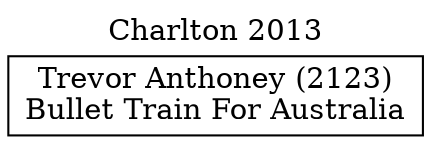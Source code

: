 // House preference flow
digraph "Trevor Anthoney (2123)_Charlton_2013" {
	graph [label="Charlton 2013" labelloc=t mclimit=10]
	node [shape=box]
	"Trevor Anthoney (2123)" [label="Trevor Anthoney (2123)
Bullet Train For Australia"]
}
